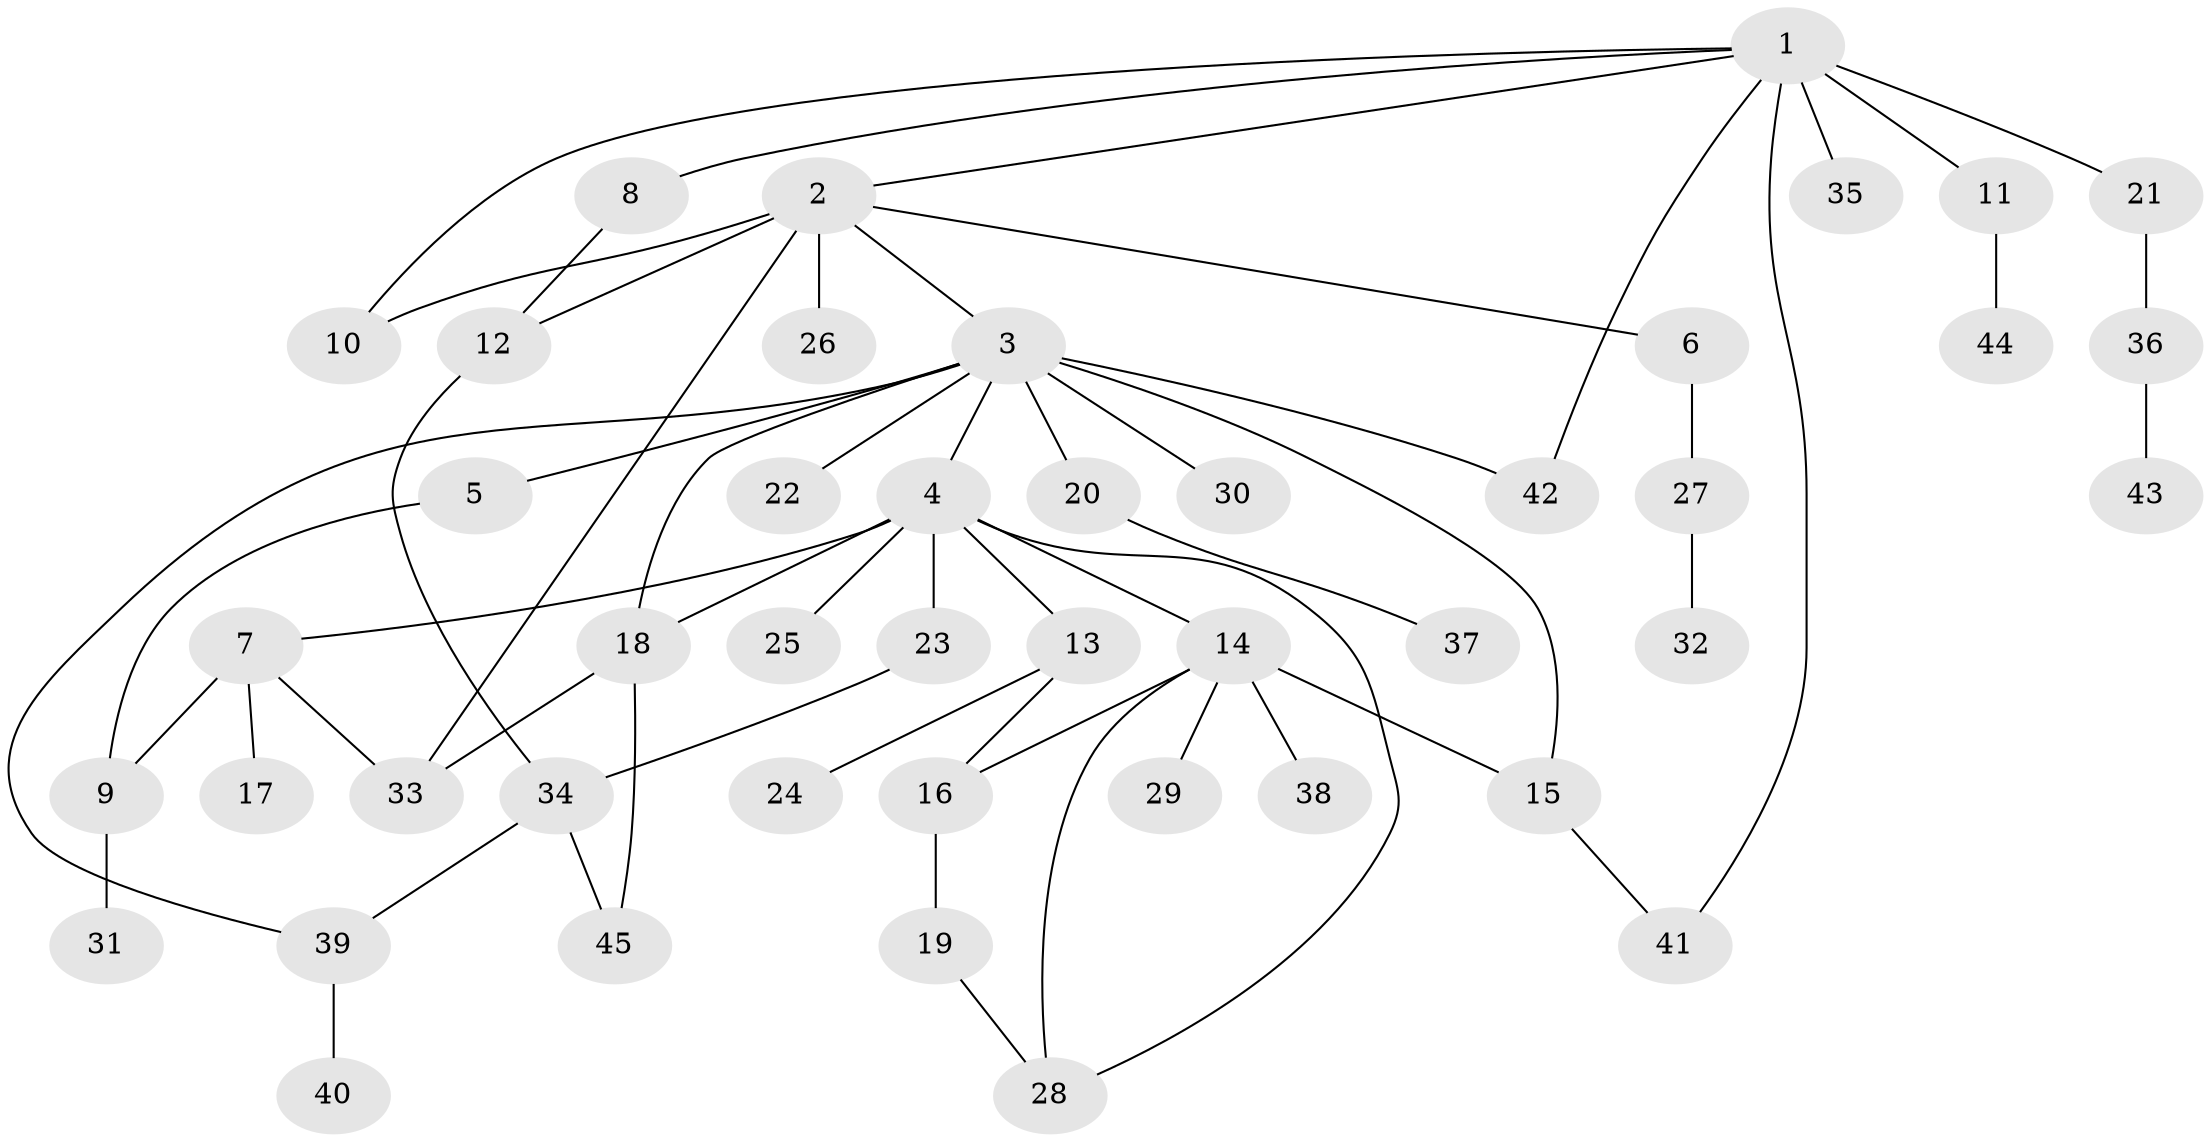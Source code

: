 // original degree distribution, {11: 0.009259259259259259, 9: 0.009259259259259259, 15: 0.009259259259259259, 14: 0.009259259259259259, 5: 0.037037037037037035, 4: 0.05555555555555555, 2: 0.19444444444444445, 7: 0.009259259259259259, 3: 0.1111111111111111, 1: 0.5370370370370371, 10: 0.009259259259259259, 6: 0.009259259259259259}
// Generated by graph-tools (version 1.1) at 2025/50/03/04/25 22:50:28]
// undirected, 45 vertices, 59 edges
graph export_dot {
  node [color=gray90,style=filled];
  1;
  2;
  3;
  4;
  5;
  6;
  7;
  8;
  9;
  10;
  11;
  12;
  13;
  14;
  15;
  16;
  17;
  18;
  19;
  20;
  21;
  22;
  23;
  24;
  25;
  26;
  27;
  28;
  29;
  30;
  31;
  32;
  33;
  34;
  35;
  36;
  37;
  38;
  39;
  40;
  41;
  42;
  43;
  44;
  45;
  1 -- 2 [weight=1.0];
  1 -- 8 [weight=1.0];
  1 -- 10 [weight=1.0];
  1 -- 11 [weight=1.0];
  1 -- 21 [weight=3.0];
  1 -- 35 [weight=1.0];
  1 -- 41 [weight=1.0];
  1 -- 42 [weight=1.0];
  2 -- 3 [weight=1.0];
  2 -- 6 [weight=1.0];
  2 -- 10 [weight=1.0];
  2 -- 12 [weight=1.0];
  2 -- 26 [weight=1.0];
  2 -- 33 [weight=1.0];
  3 -- 4 [weight=1.0];
  3 -- 5 [weight=1.0];
  3 -- 15 [weight=1.0];
  3 -- 18 [weight=1.0];
  3 -- 20 [weight=3.0];
  3 -- 22 [weight=1.0];
  3 -- 30 [weight=1.0];
  3 -- 39 [weight=1.0];
  3 -- 42 [weight=1.0];
  4 -- 7 [weight=1.0];
  4 -- 13 [weight=1.0];
  4 -- 14 [weight=1.0];
  4 -- 18 [weight=1.0];
  4 -- 23 [weight=1.0];
  4 -- 25 [weight=4.0];
  4 -- 28 [weight=1.0];
  5 -- 9 [weight=1.0];
  6 -- 27 [weight=2.0];
  7 -- 9 [weight=1.0];
  7 -- 17 [weight=1.0];
  7 -- 33 [weight=1.0];
  8 -- 12 [weight=1.0];
  9 -- 31 [weight=1.0];
  11 -- 44 [weight=1.0];
  12 -- 34 [weight=1.0];
  13 -- 16 [weight=1.0];
  13 -- 24 [weight=1.0];
  14 -- 15 [weight=4.0];
  14 -- 16 [weight=1.0];
  14 -- 28 [weight=1.0];
  14 -- 29 [weight=1.0];
  14 -- 38 [weight=1.0];
  15 -- 41 [weight=1.0];
  16 -- 19 [weight=1.0];
  18 -- 33 [weight=1.0];
  18 -- 45 [weight=1.0];
  19 -- 28 [weight=1.0];
  20 -- 37 [weight=1.0];
  21 -- 36 [weight=1.0];
  23 -- 34 [weight=1.0];
  27 -- 32 [weight=1.0];
  34 -- 39 [weight=1.0];
  34 -- 45 [weight=1.0];
  36 -- 43 [weight=1.0];
  39 -- 40 [weight=1.0];
}
